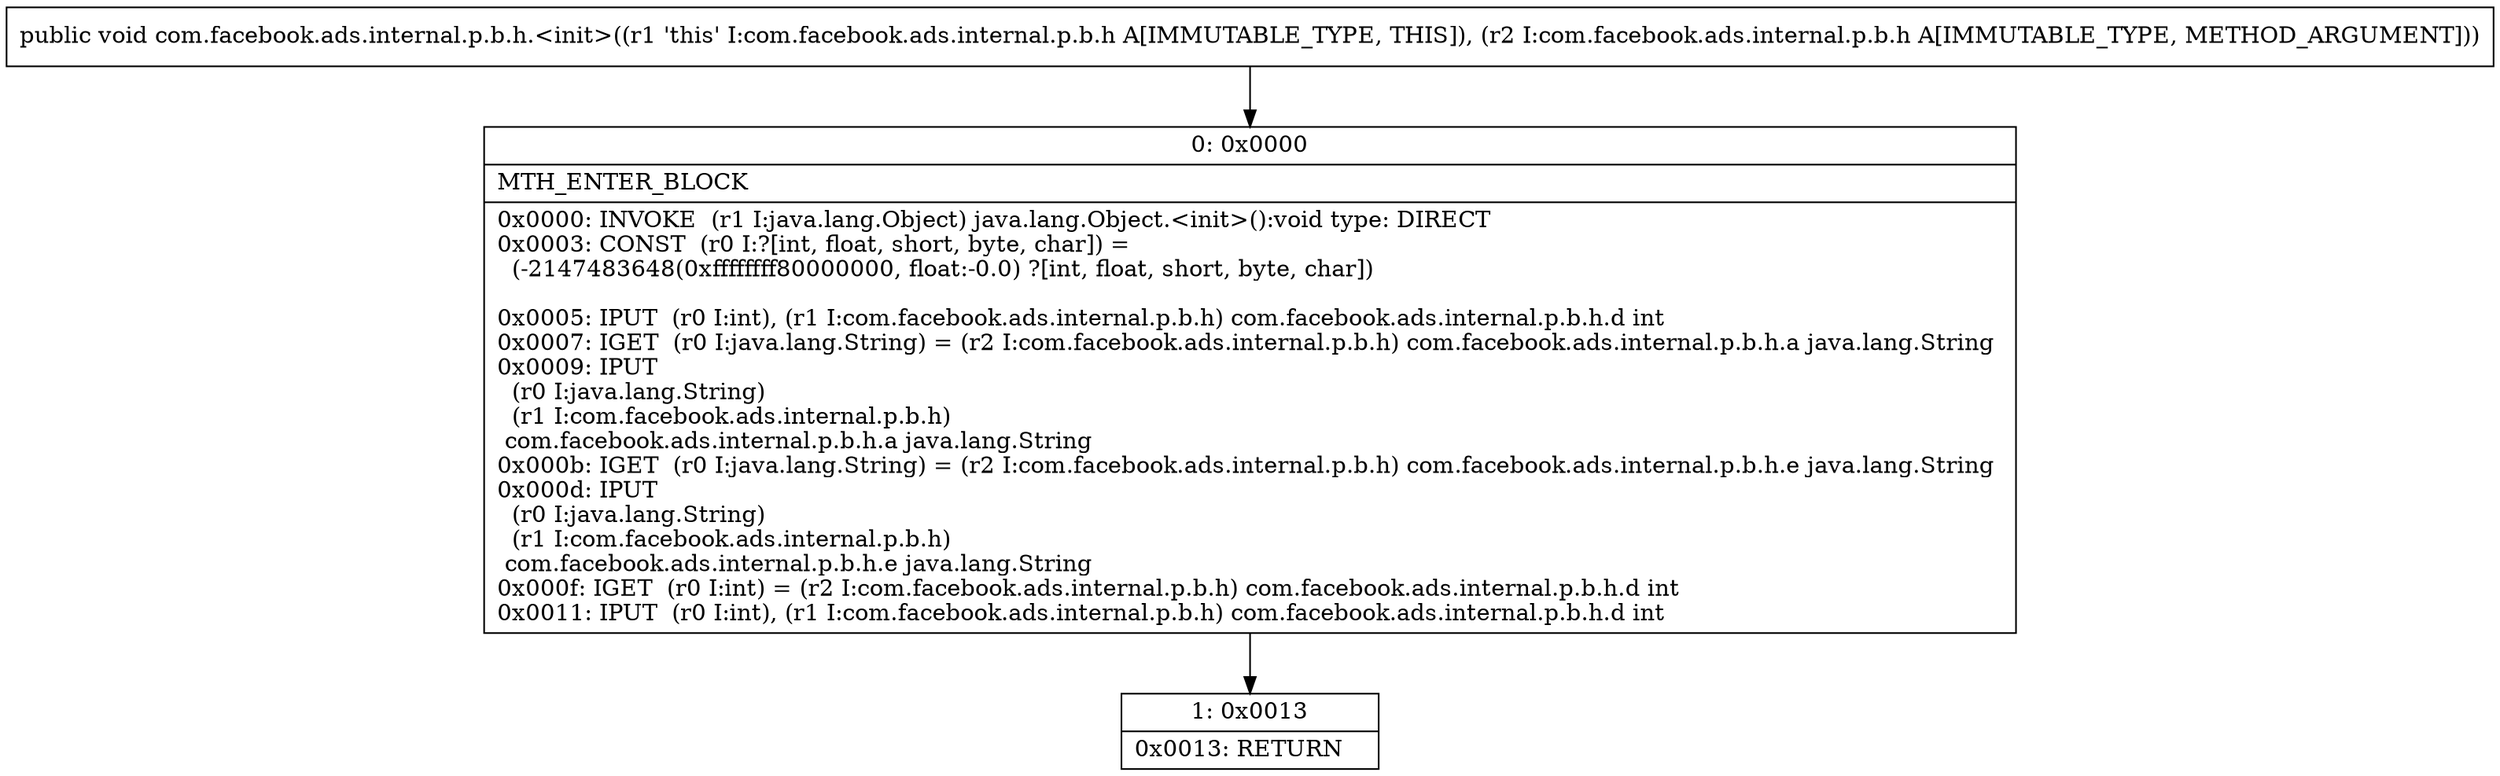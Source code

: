 digraph "CFG forcom.facebook.ads.internal.p.b.h.\<init\>(Lcom\/facebook\/ads\/internal\/p\/b\/h;)V" {
Node_0 [shape=record,label="{0\:\ 0x0000|MTH_ENTER_BLOCK\l|0x0000: INVOKE  (r1 I:java.lang.Object) java.lang.Object.\<init\>():void type: DIRECT \l0x0003: CONST  (r0 I:?[int, float, short, byte, char]) = \l  (\-2147483648(0xffffffff80000000, float:\-0.0) ?[int, float, short, byte, char])\l \l0x0005: IPUT  (r0 I:int), (r1 I:com.facebook.ads.internal.p.b.h) com.facebook.ads.internal.p.b.h.d int \l0x0007: IGET  (r0 I:java.lang.String) = (r2 I:com.facebook.ads.internal.p.b.h) com.facebook.ads.internal.p.b.h.a java.lang.String \l0x0009: IPUT  \l  (r0 I:java.lang.String)\l  (r1 I:com.facebook.ads.internal.p.b.h)\l com.facebook.ads.internal.p.b.h.a java.lang.String \l0x000b: IGET  (r0 I:java.lang.String) = (r2 I:com.facebook.ads.internal.p.b.h) com.facebook.ads.internal.p.b.h.e java.lang.String \l0x000d: IPUT  \l  (r0 I:java.lang.String)\l  (r1 I:com.facebook.ads.internal.p.b.h)\l com.facebook.ads.internal.p.b.h.e java.lang.String \l0x000f: IGET  (r0 I:int) = (r2 I:com.facebook.ads.internal.p.b.h) com.facebook.ads.internal.p.b.h.d int \l0x0011: IPUT  (r0 I:int), (r1 I:com.facebook.ads.internal.p.b.h) com.facebook.ads.internal.p.b.h.d int \l}"];
Node_1 [shape=record,label="{1\:\ 0x0013|0x0013: RETURN   \l}"];
MethodNode[shape=record,label="{public void com.facebook.ads.internal.p.b.h.\<init\>((r1 'this' I:com.facebook.ads.internal.p.b.h A[IMMUTABLE_TYPE, THIS]), (r2 I:com.facebook.ads.internal.p.b.h A[IMMUTABLE_TYPE, METHOD_ARGUMENT])) }"];
MethodNode -> Node_0;
Node_0 -> Node_1;
}

